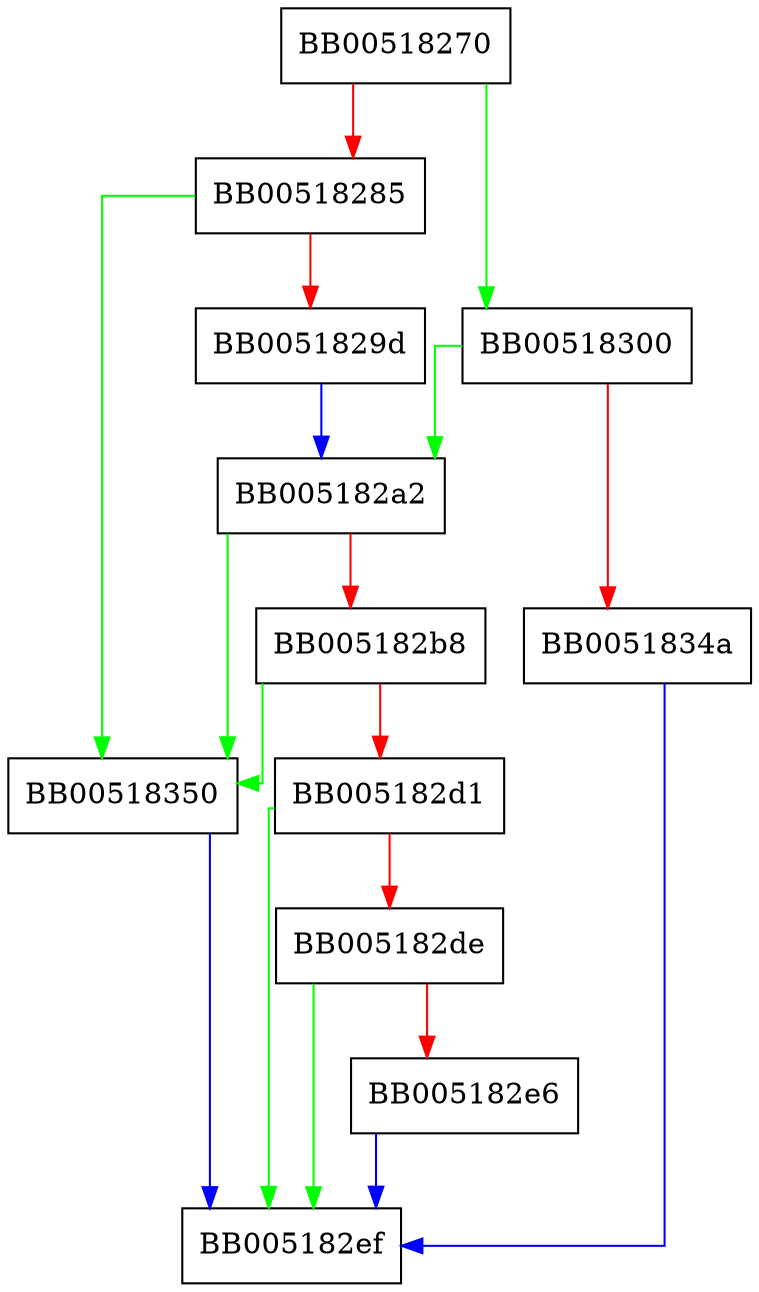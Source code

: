 digraph ASN1_TIME_cmp_time_t {
  node [shape="box"];
  graph [splines=ortho];
  BB00518270 -> BB00518300 [color="green"];
  BB00518270 -> BB00518285 [color="red"];
  BB00518285 -> BB00518350 [color="green"];
  BB00518285 -> BB0051829d [color="red"];
  BB0051829d -> BB005182a2 [color="blue"];
  BB005182a2 -> BB00518350 [color="green"];
  BB005182a2 -> BB005182b8 [color="red"];
  BB005182b8 -> BB00518350 [color="green"];
  BB005182b8 -> BB005182d1 [color="red"];
  BB005182d1 -> BB005182ef [color="green"];
  BB005182d1 -> BB005182de [color="red"];
  BB005182de -> BB005182ef [color="green"];
  BB005182de -> BB005182e6 [color="red"];
  BB005182e6 -> BB005182ef [color="blue"];
  BB00518300 -> BB005182a2 [color="green"];
  BB00518300 -> BB0051834a [color="red"];
  BB0051834a -> BB005182ef [color="blue"];
  BB00518350 -> BB005182ef [color="blue"];
}